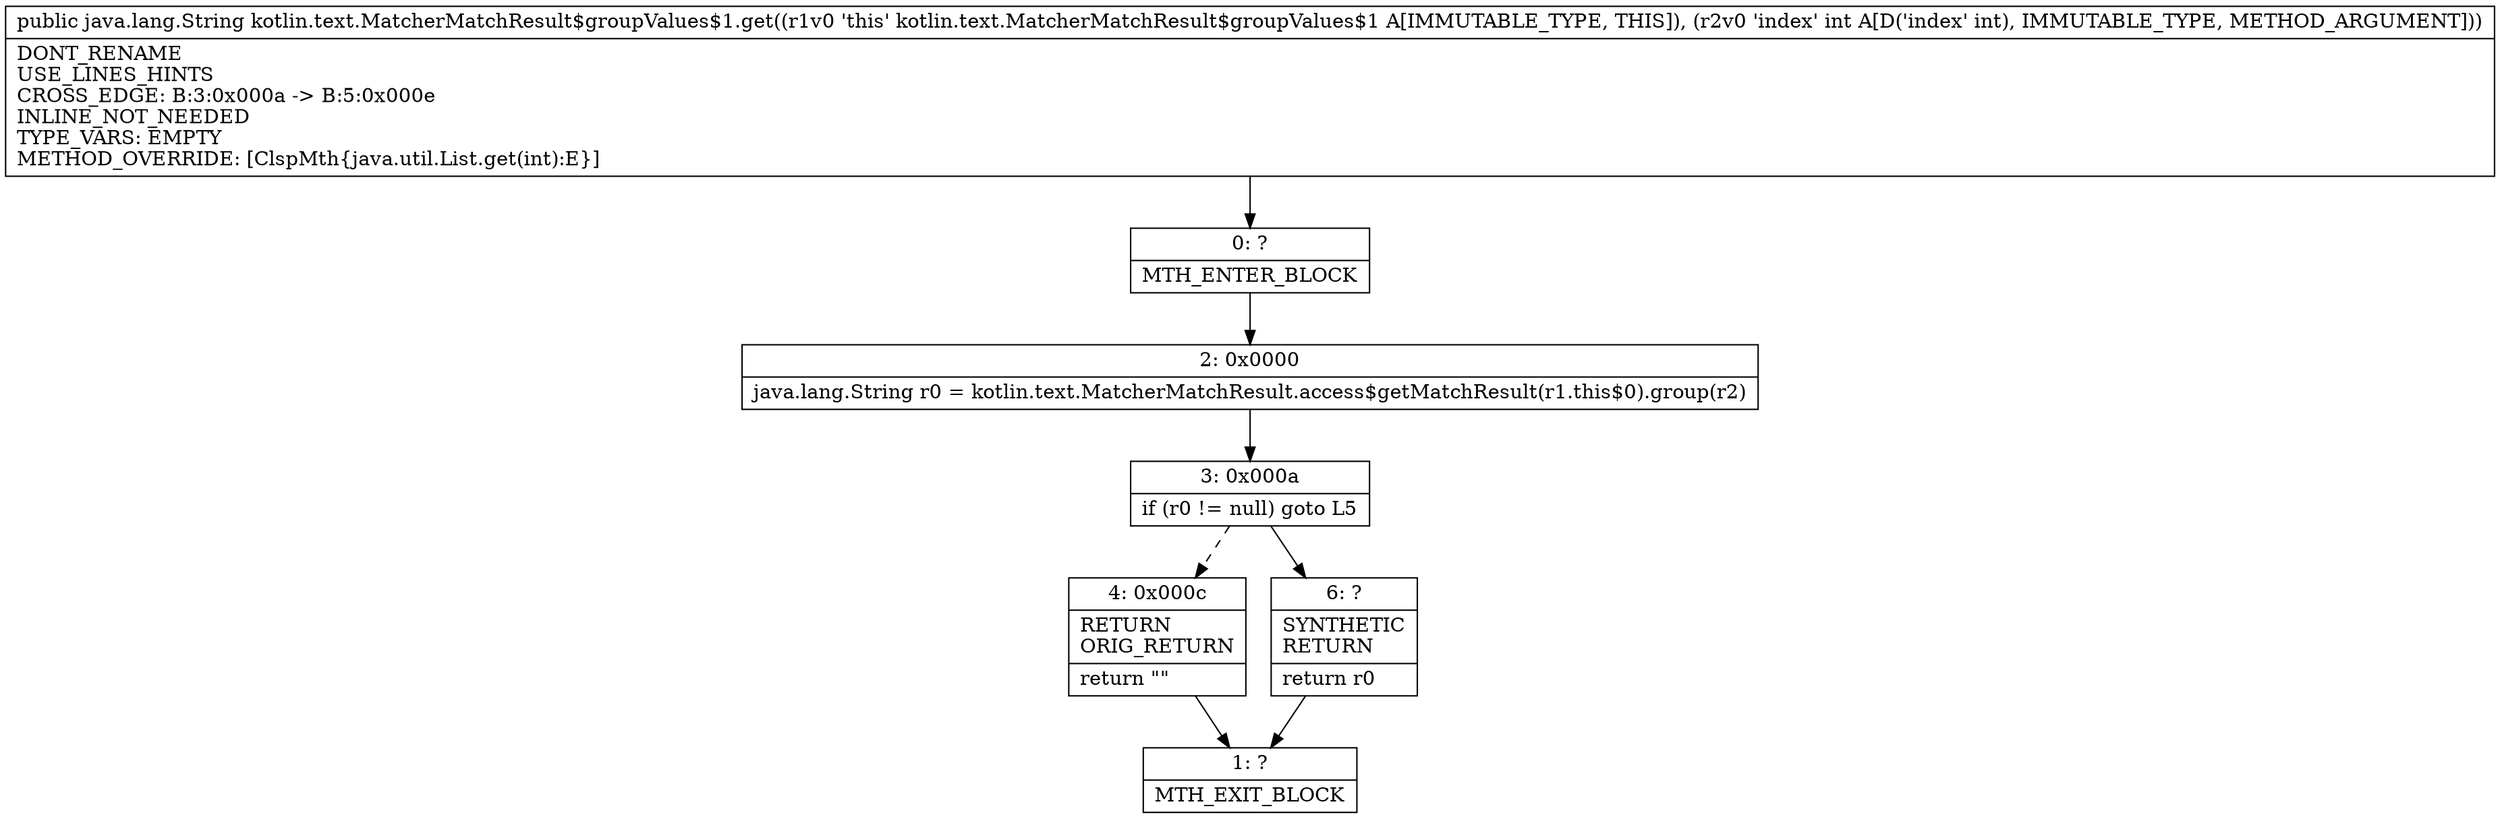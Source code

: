 digraph "CFG forkotlin.text.MatcherMatchResult$groupValues$1.get(I)Ljava\/lang\/String;" {
Node_0 [shape=record,label="{0\:\ ?|MTH_ENTER_BLOCK\l}"];
Node_2 [shape=record,label="{2\:\ 0x0000|java.lang.String r0 = kotlin.text.MatcherMatchResult.access$getMatchResult(r1.this$0).group(r2)\l}"];
Node_3 [shape=record,label="{3\:\ 0x000a|if (r0 != null) goto L5\l}"];
Node_4 [shape=record,label="{4\:\ 0x000c|RETURN\lORIG_RETURN\l|return \"\"\l}"];
Node_1 [shape=record,label="{1\:\ ?|MTH_EXIT_BLOCK\l}"];
Node_6 [shape=record,label="{6\:\ ?|SYNTHETIC\lRETURN\l|return r0\l}"];
MethodNode[shape=record,label="{public java.lang.String kotlin.text.MatcherMatchResult$groupValues$1.get((r1v0 'this' kotlin.text.MatcherMatchResult$groupValues$1 A[IMMUTABLE_TYPE, THIS]), (r2v0 'index' int A[D('index' int), IMMUTABLE_TYPE, METHOD_ARGUMENT]))  | DONT_RENAME\lUSE_LINES_HINTS\lCROSS_EDGE: B:3:0x000a \-\> B:5:0x000e\lINLINE_NOT_NEEDED\lTYPE_VARS: EMPTY\lMETHOD_OVERRIDE: [ClspMth\{java.util.List.get(int):E\}]\l}"];
MethodNode -> Node_0;Node_0 -> Node_2;
Node_2 -> Node_3;
Node_3 -> Node_4[style=dashed];
Node_3 -> Node_6;
Node_4 -> Node_1;
Node_6 -> Node_1;
}


